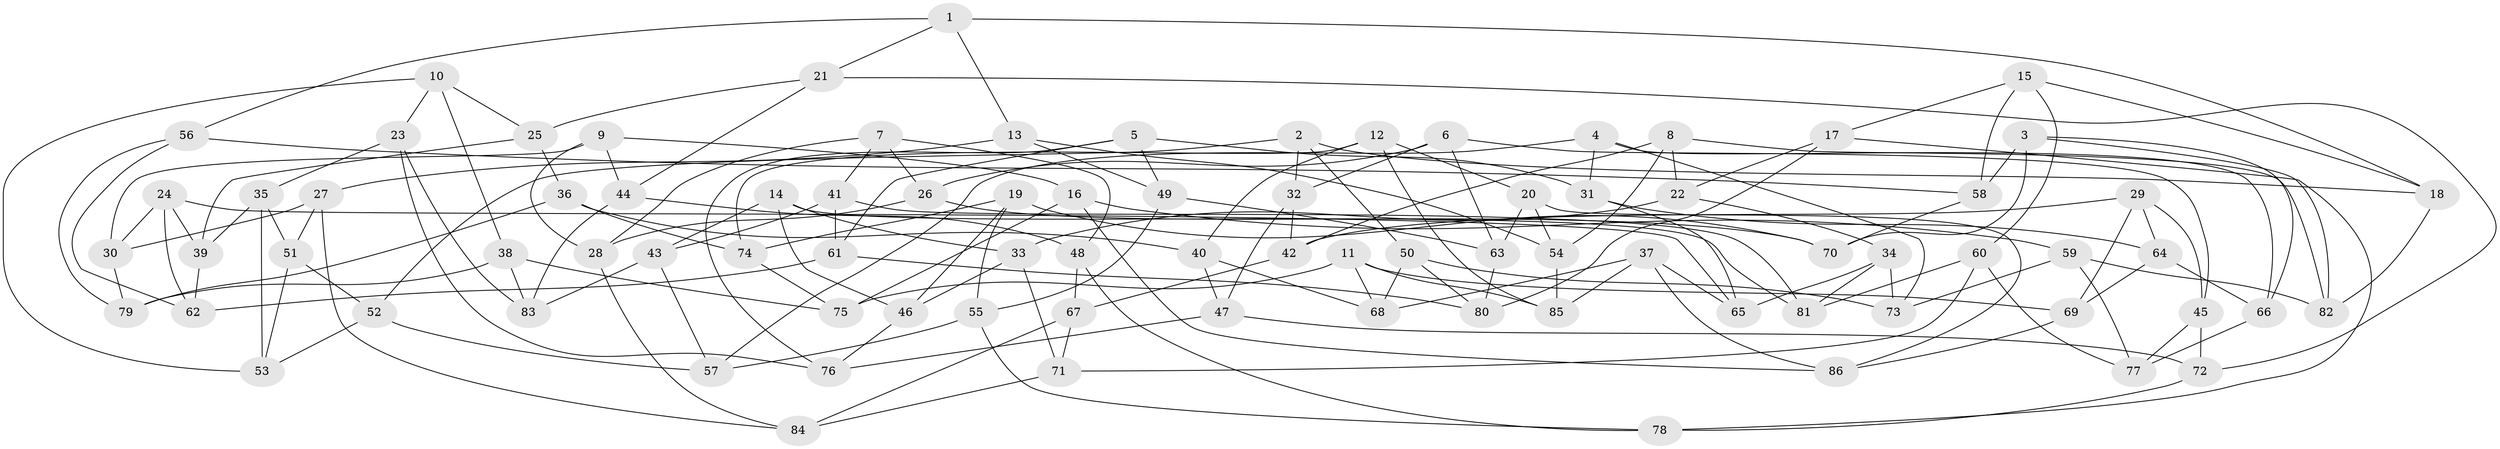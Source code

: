 // Generated by graph-tools (version 1.1) at 2025/03/03/09/25 03:03:08]
// undirected, 86 vertices, 172 edges
graph export_dot {
graph [start="1"]
  node [color=gray90,style=filled];
  1;
  2;
  3;
  4;
  5;
  6;
  7;
  8;
  9;
  10;
  11;
  12;
  13;
  14;
  15;
  16;
  17;
  18;
  19;
  20;
  21;
  22;
  23;
  24;
  25;
  26;
  27;
  28;
  29;
  30;
  31;
  32;
  33;
  34;
  35;
  36;
  37;
  38;
  39;
  40;
  41;
  42;
  43;
  44;
  45;
  46;
  47;
  48;
  49;
  50;
  51;
  52;
  53;
  54;
  55;
  56;
  57;
  58;
  59;
  60;
  61;
  62;
  63;
  64;
  65;
  66;
  67;
  68;
  69;
  70;
  71;
  72;
  73;
  74;
  75;
  76;
  77;
  78;
  79;
  80;
  81;
  82;
  83;
  84;
  85;
  86;
  1 -- 18;
  1 -- 56;
  1 -- 21;
  1 -- 13;
  2 -- 50;
  2 -- 32;
  2 -- 18;
  2 -- 52;
  3 -- 70;
  3 -- 58;
  3 -- 66;
  3 -- 82;
  4 -- 31;
  4 -- 73;
  4 -- 57;
  4 -- 66;
  5 -- 61;
  5 -- 31;
  5 -- 49;
  5 -- 76;
  6 -- 32;
  6 -- 63;
  6 -- 26;
  6 -- 45;
  7 -- 41;
  7 -- 28;
  7 -- 26;
  7 -- 48;
  8 -- 42;
  8 -- 82;
  8 -- 22;
  8 -- 54;
  9 -- 44;
  9 -- 28;
  9 -- 16;
  9 -- 30;
  10 -- 23;
  10 -- 53;
  10 -- 25;
  10 -- 38;
  11 -- 69;
  11 -- 85;
  11 -- 75;
  11 -- 68;
  12 -- 74;
  12 -- 20;
  12 -- 85;
  12 -- 40;
  13 -- 27;
  13 -- 54;
  13 -- 49;
  14 -- 81;
  14 -- 43;
  14 -- 46;
  14 -- 33;
  15 -- 60;
  15 -- 17;
  15 -- 18;
  15 -- 58;
  16 -- 86;
  16 -- 59;
  16 -- 75;
  17 -- 80;
  17 -- 78;
  17 -- 22;
  18 -- 82;
  19 -- 46;
  19 -- 74;
  19 -- 55;
  19 -- 70;
  20 -- 63;
  20 -- 86;
  20 -- 54;
  21 -- 25;
  21 -- 44;
  21 -- 72;
  22 -- 34;
  22 -- 33;
  23 -- 76;
  23 -- 83;
  23 -- 35;
  24 -- 62;
  24 -- 39;
  24 -- 30;
  24 -- 65;
  25 -- 36;
  25 -- 39;
  26 -- 70;
  26 -- 28;
  27 -- 51;
  27 -- 30;
  27 -- 84;
  28 -- 84;
  29 -- 42;
  29 -- 64;
  29 -- 45;
  29 -- 69;
  30 -- 79;
  31 -- 64;
  31 -- 65;
  32 -- 42;
  32 -- 47;
  33 -- 46;
  33 -- 71;
  34 -- 65;
  34 -- 81;
  34 -- 73;
  35 -- 39;
  35 -- 53;
  35 -- 51;
  36 -- 79;
  36 -- 74;
  36 -- 40;
  37 -- 86;
  37 -- 68;
  37 -- 85;
  37 -- 65;
  38 -- 83;
  38 -- 79;
  38 -- 75;
  39 -- 62;
  40 -- 68;
  40 -- 47;
  41 -- 43;
  41 -- 61;
  41 -- 81;
  42 -- 67;
  43 -- 57;
  43 -- 83;
  44 -- 48;
  44 -- 83;
  45 -- 72;
  45 -- 77;
  46 -- 76;
  47 -- 76;
  47 -- 72;
  48 -- 67;
  48 -- 78;
  49 -- 63;
  49 -- 55;
  50 -- 80;
  50 -- 73;
  50 -- 68;
  51 -- 52;
  51 -- 53;
  52 -- 53;
  52 -- 57;
  54 -- 85;
  55 -- 57;
  55 -- 78;
  56 -- 62;
  56 -- 58;
  56 -- 79;
  58 -- 70;
  59 -- 77;
  59 -- 73;
  59 -- 82;
  60 -- 77;
  60 -- 81;
  60 -- 71;
  61 -- 62;
  61 -- 80;
  63 -- 80;
  64 -- 66;
  64 -- 69;
  66 -- 77;
  67 -- 84;
  67 -- 71;
  69 -- 86;
  71 -- 84;
  72 -- 78;
  74 -- 75;
}
